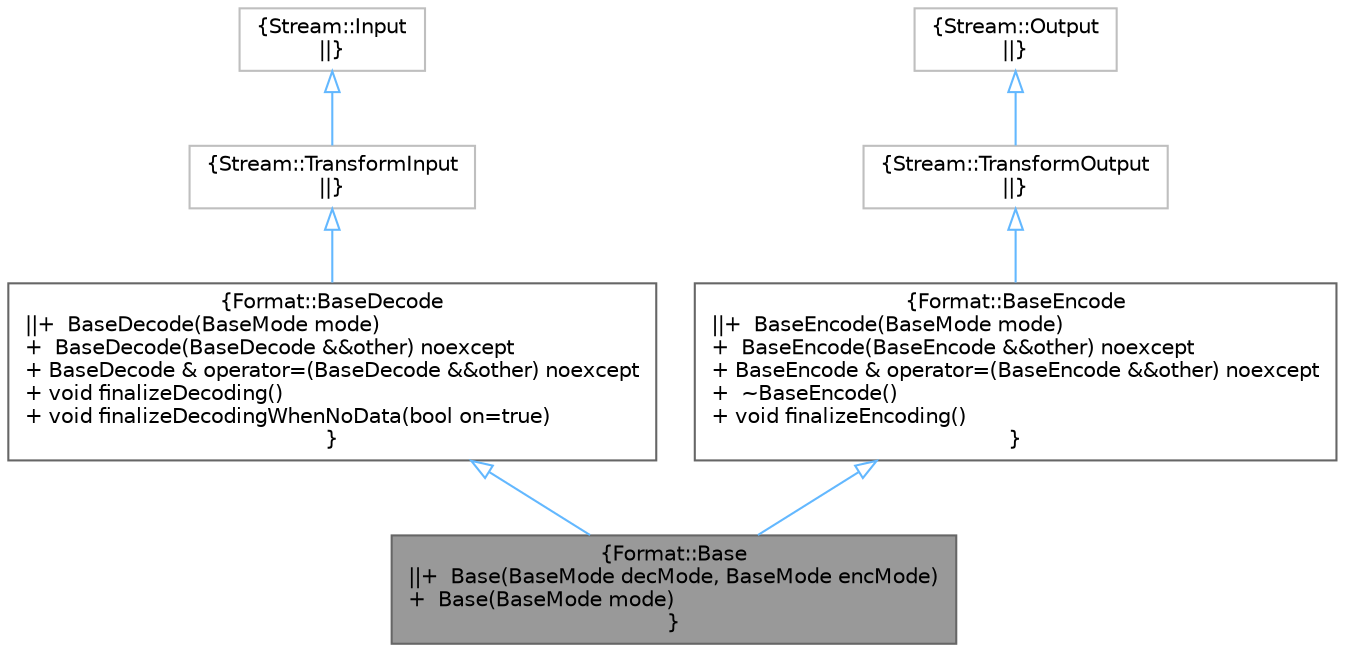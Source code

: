 digraph "Format::Base"
{
 // LATEX_PDF_SIZE
  bgcolor="transparent";
  edge [fontname=Helvetica,fontsize=10,labelfontname=Helvetica,labelfontsize=10];
  node [fontname=Helvetica,fontsize=10,shape=box,height=0.2,width=0.4];
  Node1 [label="{Format::Base\n||+  Base(BaseMode decMode, BaseMode encMode)\l+  Base(BaseMode mode)\l}",height=0.2,width=0.4,color="gray40", fillcolor="grey60", style="filled", fontcolor="black",tooltip="Stream::Input / Stream::Output Base decoder and encoder."];
  Node2 -> Node1 [dir="back",color="steelblue1",style="solid",arrowtail="onormal"];
  Node2 [label="{Format::BaseDecode\n||+  BaseDecode(BaseMode mode)\l+  BaseDecode(BaseDecode &&other) noexcept\l+ BaseDecode & operator=(BaseDecode &&other) noexcept\l+ void finalizeDecoding()\l+ void finalizeDecodingWhenNoData(bool on=true)\l}",height=0.2,width=0.4,color="gray40", fillcolor="white", style="filled",URL="$d3/d52/classFormat_1_1BaseDecode.html",tooltip="Stream::Input Base decoder."];
  Node3 -> Node2 [dir="back",color="steelblue1",style="solid",arrowtail="onormal"];
  Node3 [label="{Stream::TransformInput\n||}",height=0.2,width=0.4,color="grey75", fillcolor="white", style="filled",URL="/tmp/build/x64/Release/Stream/tag.xml$db/d03/classStream_1_1TransformInput.html",tooltip=" "];
  Node4 -> Node3 [dir="back",color="steelblue1",style="solid",arrowtail="onormal"];
  Node4 [label="{Stream::Input\n||}",height=0.2,width=0.4,color="grey75", fillcolor="white", style="filled",URL="/tmp/build/x64/Release/Stream/tag.xml$d7/d83/classStream_1_1Input.html",tooltip=" "];
  Node5 -> Node1 [dir="back",color="steelblue1",style="solid",arrowtail="onormal"];
  Node5 [label="{Format::BaseEncode\n||+  BaseEncode(BaseMode mode)\l+  BaseEncode(BaseEncode &&other) noexcept\l+ BaseEncode & operator=(BaseEncode &&other) noexcept\l+  ~BaseEncode()\l+ void finalizeEncoding()\l}",height=0.2,width=0.4,color="gray40", fillcolor="white", style="filled",URL="$d1/d91/classFormat_1_1BaseEncode.html",tooltip="Stream::Output Base encoder."];
  Node6 -> Node5 [dir="back",color="steelblue1",style="solid",arrowtail="onormal"];
  Node6 [label="{Stream::TransformOutput\n||}",height=0.2,width=0.4,color="grey75", fillcolor="white", style="filled",URL="/tmp/build/x64/Release/Stream/tag.xml$d1/dff/classStream_1_1TransformOutput.html",tooltip=" "];
  Node7 -> Node6 [dir="back",color="steelblue1",style="solid",arrowtail="onormal"];
  Node7 [label="{Stream::Output\n||}",height=0.2,width=0.4,color="grey75", fillcolor="white", style="filled",URL="/tmp/build/x64/Release/Stream/tag.xml$df/dc2/classStream_1_1Output.html",tooltip=" "];
}
